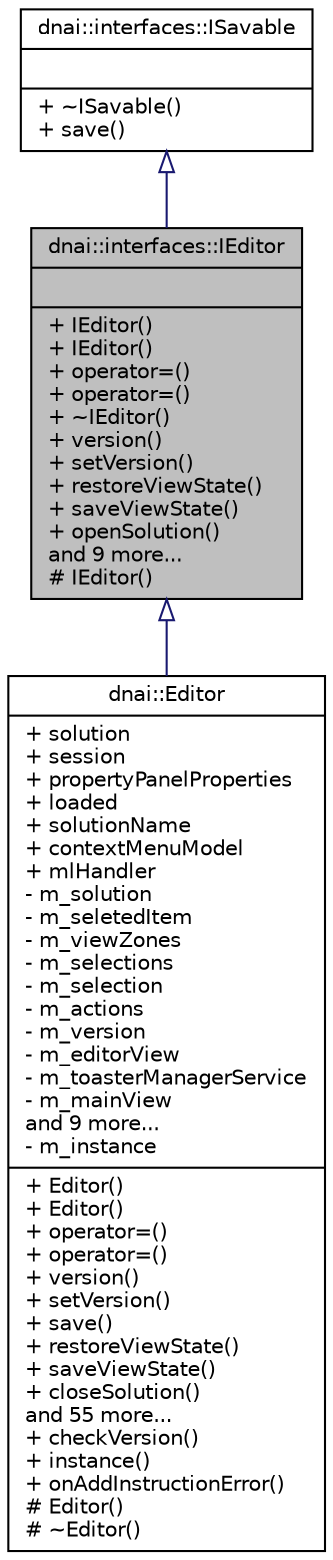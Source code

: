 digraph "dnai::interfaces::IEditor"
{
  edge [fontname="Helvetica",fontsize="10",labelfontname="Helvetica",labelfontsize="10"];
  node [fontname="Helvetica",fontsize="10",shape=record];
  Node1 [label="{dnai::interfaces::IEditor\n||+ IEditor()\l+ IEditor()\l+ operator=()\l+ operator=()\l+ ~IEditor()\l+ version()\l+ setVersion()\l+ restoreViewState()\l+ saveViewState()\l+ openSolution()\land 9 more...\l# IEditor()\l}",height=0.2,width=0.4,color="black", fillcolor="grey75", style="filled", fontcolor="black"];
  Node2 -> Node1 [dir="back",color="midnightblue",fontsize="10",style="solid",arrowtail="onormal",fontname="Helvetica"];
  Node2 [label="{dnai::interfaces::ISavable\n||+ ~ISavable()\l+ save()\l}",height=0.2,width=0.4,color="black", fillcolor="white", style="filled",URL="$classdnai_1_1interfaces_1_1_i_savable.html"];
  Node1 -> Node3 [dir="back",color="midnightblue",fontsize="10",style="solid",arrowtail="onormal",fontname="Helvetica"];
  Node3 [label="{dnai::Editor\n|+ solution\l+ session\l+ propertyPanelProperties\l+ loaded\l+ solutionName\l+ contextMenuModel\l+ mlHandler\l- m_solution\l- m_seletedItem\l- m_viewZones\l- m_selections\l- m_selection\l- m_actions\l- m_version\l- m_editorView\l- m_toasterManagerService\l- m_mainView\land 9 more...\l- m_instance\l|+ Editor()\l+ Editor()\l+ operator=()\l+ operator=()\l+ version()\l+ setVersion()\l+ save()\l+ restoreViewState()\l+ saveViewState()\l+ closeSolution()\land 55 more...\l+ checkVersion()\l+ instance()\l+ onAddInstructionError()\l# Editor()\l# ~Editor()\l}",height=0.2,width=0.4,color="black", fillcolor="white", style="filled",URL="$classdnai_1_1_editor.html"];
}

